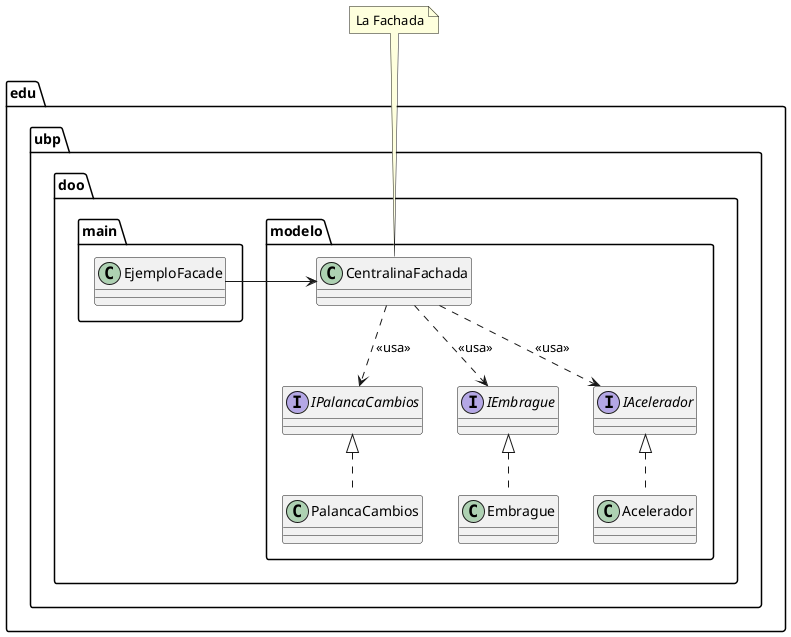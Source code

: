 @startuml
    class edu.ubp.doo.modelo.Acelerador
    class edu.ubp.doo.modelo.CentralinaFachada
    class edu.ubp.doo.modelo.Embrague
    class edu.ubp.doo.modelo.PalancaCambios
    class edu.ubp.doo.main.EjemploFacade
    interface edu.ubp.doo.modelo.IAcelerador
    interface edu.ubp.doo.modelo.IEmbrague
    interface edu.ubp.doo.modelo.IPalancaCambios
    edu.ubp.doo.modelo.Acelerador .up.|> edu.ubp.doo.modelo.IAcelerador
    edu.ubp.doo.modelo.Embrague .up.|> edu.ubp.doo.modelo.IEmbrague
    edu.ubp.doo.modelo.PalancaCambios .up.|> edu.ubp.doo.modelo.IPalancaCambios
     edu.ubp.doo.main.EjemploFacade -> edu.ubp.doo.modelo.CentralinaFachada
    note "La Fachada" as notaFachada
    notaFachada .. edu.ubp.doo.modelo.CentralinaFachada
    edu.ubp.doo.modelo.CentralinaFachada ..> edu.ubp.doo.modelo.IAcelerador : <<usa>> 
    edu.ubp.doo.modelo.CentralinaFachada ..> edu.ubp.doo.modelo.IEmbrague : <<usa>> 
    edu.ubp.doo.modelo.CentralinaFachada ..> edu.ubp.doo.modelo.IPalancaCambios : <<usa>> 
@enduml